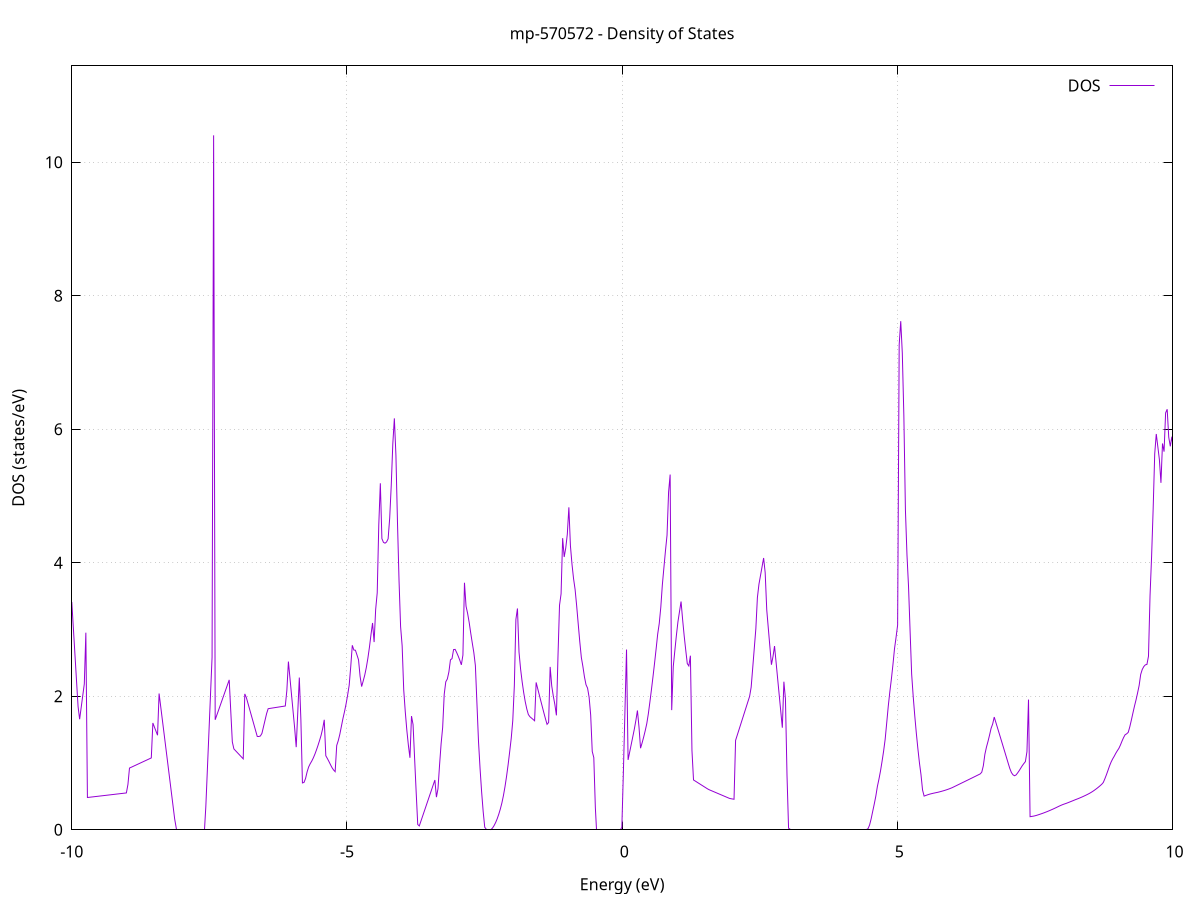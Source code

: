 set title 'mp-570572 - Density of States'
set xlabel 'Energy (eV)'
set ylabel 'DOS (states/eV)'
set grid
set xrange [-10:10]
set yrange [0:11.443]
set xzeroaxis lt -1
set terminal png size 800,600
set output 'mp-570572_dos_gnuplot.png'
plot '-' using 1:2 with lines title 'DOS'
-22.116300 0.000000
-22.088000 0.000000
-22.059700 0.000000
-22.031300 0.000000
-22.003000 0.000000
-21.974700 0.000000
-21.946400 0.000000
-21.918100 0.000000
-21.889800 0.000000
-21.861500 0.000000
-21.833200 0.000000
-21.804900 0.000000
-21.776500 0.000000
-21.748200 0.000000
-21.719900 0.000000
-21.691600 0.000000
-21.663300 0.000000
-21.635000 0.000000
-21.606700 0.000000
-21.578400 0.000000
-21.550100 0.000000
-21.521700 0.000000
-21.493400 0.000000
-21.465100 0.000000
-21.436800 0.000000
-21.408500 0.000000
-21.380200 0.000000
-21.351900 0.000000
-21.323600 0.000000
-21.295300 0.000000
-21.266900 0.000000
-21.238600 0.000000
-21.210300 0.000000
-21.182000 0.000000
-21.153700 0.000000
-21.125400 0.000000
-21.097100 0.000000
-21.068800 0.000000
-21.040500 0.000000
-21.012100 0.000000
-20.983800 0.000000
-20.955500 0.000000
-20.927200 0.000000
-20.898900 0.000000
-20.870600 0.000000
-20.842300 0.000000
-20.814000 0.000000
-20.785700 0.000000
-20.757400 0.000000
-20.729000 0.000000
-20.700700 0.000000
-20.672400 0.000000
-20.644100 0.000000
-20.615800 0.000000
-20.587500 0.000000
-20.559200 0.000000
-20.530900 0.000000
-20.502600 0.000000
-20.474200 0.000000
-20.445900 0.000000
-20.417600 0.000000
-20.389300 0.000000
-20.361000 0.000000
-20.332700 0.000000
-20.304400 0.000000
-20.276100 0.000000
-20.247800 0.000000
-20.219400 0.000000
-20.191100 0.000000
-20.162800 0.000000
-20.134500 0.000000
-20.106200 0.000000
-20.077900 0.000000
-20.049600 0.000000
-20.021300 0.000000
-19.993000 0.000000
-19.964600 0.000000
-19.936300 0.000000
-19.908000 0.000000
-19.879700 0.000000
-19.851400 0.000000
-19.823100 0.000000
-19.794800 0.000000
-19.766500 0.000000
-19.738200 0.000000
-19.709800 0.000000
-19.681500 0.000000
-19.653200 0.000000
-19.624900 0.000000
-19.596600 0.000000
-19.568300 0.000000
-19.540000 0.001600
-19.511700 0.195400
-19.483400 0.564500
-19.455000 1.101800
-19.426700 1.423000
-19.398400 1.622700
-19.370100 1.664200
-19.341800 1.473900
-19.313500 1.547800
-19.285200 1.621700
-19.256900 1.695500
-19.228600 1.742800
-19.200300 1.761600
-19.171900 1.749900
-19.143600 1.733700
-19.115300 1.742300
-19.087000 1.778400
-19.058700 1.835400
-19.030400 1.892400
-19.002100 1.949400
-18.973800 2.006400
-18.945500 2.063500
-18.917100 2.133300
-18.888800 2.278700
-18.860500 2.503000
-18.832200 2.813300
-18.803900 3.392400
-18.775600 4.191600
-18.747300 4.178200
-18.719000 3.483700
-18.690700 2.787700
-18.662300 2.151700
-18.634000 2.375200
-18.605700 3.442400
-18.577400 0.654500
-18.549100 0.000000
-18.520800 0.000000
-18.492500 0.000000
-18.464200 0.000000
-18.435900 0.000000
-18.407500 0.000000
-18.379200 0.000000
-18.350900 0.000000
-18.322600 0.000000
-18.294300 0.000000
-18.266000 0.000000
-18.237700 0.000000
-18.209400 0.000000
-18.181100 0.000000
-18.152700 0.000000
-18.124400 0.000000
-18.096100 0.000000
-18.067800 0.000000
-18.039500 0.000000
-18.011200 0.000000
-17.982900 0.000000
-17.954600 0.000000
-17.926300 0.000000
-17.897900 0.000000
-17.869600 0.000000
-17.841300 0.000000
-17.813000 0.000000
-17.784700 0.000000
-17.756400 0.000000
-17.728100 0.000000
-17.699800 0.000000
-17.671500 0.000000
-17.643200 0.000000
-17.614800 0.000000
-17.586500 5.373800
-17.558200 3.099500
-17.529900 1.470200
-17.501600 1.921000
-17.473300 2.371700
-17.445000 2.822400
-17.416700 3.272900
-17.388400 3.156600
-17.360000 2.180500
-17.331700 2.052900
-17.303400 1.925300
-17.275100 1.797700
-17.246800 1.670100
-17.218500 1.542600
-17.190200 1.415000
-17.161900 1.160400
-17.133600 1.076000
-17.105200 1.059500
-17.076900 1.043000
-17.048600 1.026400
-17.020300 1.009900
-16.992000 0.993400
-16.963700 0.976900
-16.935400 0.960300
-16.907100 0.943800
-16.878800 0.927300
-16.850400 0.910800
-16.822100 0.894300
-16.793800 0.877700
-16.765500 0.861200
-16.737200 0.844300
-16.708900 0.821500
-16.680600 0.791800
-16.652300 0.761300
-16.624000 0.730800
-16.595600 0.700400
-16.567300 0.669900
-16.539000 0.639400
-16.510700 0.609000
-16.482400 0.583700
-16.454100 0.572400
-16.425800 0.564200
-16.397500 0.555900
-16.369200 0.547600
-16.340800 0.539300
-16.312500 0.531100
-16.284200 0.522800
-16.255900 0.514500
-16.227600 0.506200
-16.199300 0.498000
-16.171000 0.489700
-16.142700 0.481400
-16.114400 0.473100
-16.086100 0.464900
-16.057700 0.456600
-16.029400 0.448300
-16.001100 0.440000
-15.972800 0.431700
-15.944500 0.423500
-15.916200 0.415200
-15.887900 0.395100
-15.859600 0.358600
-15.831300 0.342700
-15.802900 0.326900
-15.774600 0.311100
-15.746300 1.590900
-15.718000 1.725400
-15.689700 1.859900
-15.661400 1.994700
-15.633100 2.129600
-15.604800 2.264600
-15.576500 2.400200
-15.548100 2.557900
-15.519800 2.739100
-15.491500 2.923100
-15.463200 3.234000
-15.434900 3.456000
-15.406600 3.599900
-15.378300 3.743800
-15.350000 3.887700
-15.321700 4.031600
-15.293300 3.740100
-15.265000 3.273900
-15.236700 2.779600
-15.208400 2.842500
-15.180100 2.755600
-15.151800 2.490800
-15.123500 2.159100
-15.095200 1.827200
-15.066900 1.495100
-15.038500 2.255200
-15.010200 1.729500
-14.981900 0.365400
-14.953600 0.047300
-14.925300 0.102500
-14.897000 0.157700
-14.868700 0.212800
-14.840400 0.268000
-14.812100 0.323200
-14.783800 0.378400
-14.755400 0.433500
-14.727100 0.488700
-14.698800 0.543900
-14.670500 0.599100
-14.642200 0.654300
-14.613900 1.104800
-14.585600 1.449000
-14.557300 1.709700
-14.529000 1.970500
-14.500600 2.231400
-14.472300 2.553700
-14.444000 4.255900
-14.415700 5.022200
-14.387400 4.740000
-14.359100 4.512500
-14.330800 4.284900
-14.302500 4.057400
-14.274200 3.829800
-14.245800 3.602300
-14.217500 2.942000
-14.189200 2.770300
-14.160900 2.582600
-14.132600 2.375700
-14.104300 2.168800
-14.076000 1.961900
-14.047700 1.755100
-14.019400 1.548200
-13.991000 1.341400
-13.962700 0.000000
-13.934400 0.000000
-13.906100 0.000000
-13.877800 0.000000
-13.849500 0.000000
-13.821200 0.000000
-13.792900 0.000000
-13.764600 0.000000
-13.736200 0.000000
-13.707900 0.000000
-13.679600 0.000000
-13.651300 0.000000
-13.623000 0.000000
-13.594700 0.000000
-13.566400 0.000000
-13.538100 0.000000
-13.509800 0.000000
-13.481400 0.000000
-13.453100 0.000000
-13.424800 0.000000
-13.396500 0.000000
-13.368200 0.000000
-13.339900 0.000000
-13.311600 0.000000
-13.283300 0.000000
-13.255000 0.000000
-13.226700 0.000000
-13.198300 0.000000
-13.170000 0.000000
-13.141700 0.000000
-13.113400 0.000000
-13.085100 0.000000
-13.056800 0.000000
-13.028500 0.000000
-13.000200 0.000000
-12.971900 0.000000
-12.943500 0.000000
-12.915200 0.000000
-12.886900 0.000000
-12.858600 0.000000
-12.830300 0.000000
-12.802000 0.000000
-12.773700 0.000000
-12.745400 0.000000
-12.717100 0.000000
-12.688700 0.000000
-12.660400 0.000000
-12.632100 0.000000
-12.603800 0.000000
-12.575500 0.000000
-12.547200 0.000000
-12.518900 0.000000
-12.490600 0.000000
-12.462300 0.000000
-12.433900 0.000000
-12.405600 0.000000
-12.377300 0.000000
-12.349000 0.000000
-12.320700 0.000000
-12.292400 0.000000
-12.264100 0.000000
-12.235800 0.000000
-12.207500 0.000000
-12.179100 0.000000
-12.150800 0.000000
-12.122500 0.000000
-12.094200 0.000000
-12.065900 0.000000
-12.037600 0.000000
-12.009300 0.000000
-11.981000 0.000000
-11.952700 0.000000
-11.924300 0.000000
-11.896000 0.000000
-11.867700 0.000000
-11.839400 0.000000
-11.811100 0.000000
-11.782800 0.000000
-11.754500 0.000000
-11.726200 0.000000
-11.697900 0.000000
-11.669600 0.000000
-11.641200 0.000000
-11.612900 0.000000
-11.584600 0.000000
-11.556300 0.000000
-11.528000 0.000000
-11.499700 0.000000
-11.471400 0.000000
-11.443100 0.000000
-11.414800 0.000000
-11.386400 0.000000
-11.358100 0.025700
-11.329800 0.171200
-11.301500 0.350500
-11.273200 0.529900
-11.244900 0.709300
-11.216600 0.888700
-11.188300 1.068100
-11.160000 1.247500
-11.131600 1.164200
-11.103300 1.063000
-11.075000 1.115800
-11.046700 1.168600
-11.018400 1.221400
-10.990100 1.274200
-10.961800 1.327000
-10.933500 1.291100
-10.905200 1.154700
-10.876800 1.175000
-10.848500 1.195200
-10.820200 1.215500
-10.791900 1.236400
-10.763600 1.260000
-10.735300 1.284200
-10.707000 1.308300
-10.678700 1.332400
-10.650400 1.356600
-10.622000 1.380700
-10.593700 1.405200
-10.565400 1.432500
-10.537100 1.461400
-10.508800 1.490300
-10.480500 1.519200
-10.452200 1.548100
-10.423900 1.577000
-10.395600 1.605900
-10.367200 1.634800
-10.338900 1.663800
-10.310600 1.692700
-10.282300 1.721600
-10.254000 1.750500
-10.225700 1.844100
-10.197400 1.978800
-10.169100 2.100500
-10.140800 2.220700
-10.112500 2.339200
-10.084100 2.457600
-10.055800 2.576100
-10.027500 3.789900
-9.999200 3.401300
-9.970900 3.012700
-9.942600 2.624100
-9.914300 2.235400
-9.886000 1.846800
-9.857700 1.656000
-9.829300 1.832100
-9.801000 2.008300
-9.772700 2.184300
-9.744400 2.952800
-9.716100 0.483500
-9.687800 0.486200
-9.659500 0.489000
-9.631200 0.491700
-9.602900 0.494400
-9.574500 0.497200
-9.546200 0.499900
-9.517900 0.502600
-9.489600 0.505400
-9.461300 0.508100
-9.433000 0.510800
-9.404700 0.513600
-9.376400 0.516300
-9.348100 0.519000
-9.319700 0.521800
-9.291400 0.524500
-9.263100 0.527200
-9.234800 0.530000
-9.206500 0.532700
-9.178200 0.535500
-9.149900 0.538200
-9.121600 0.540900
-9.093300 0.543700
-9.064900 0.546400
-9.036600 0.549100
-9.008300 0.551900
-8.980000 0.678800
-8.951700 0.924300
-8.923400 0.935200
-8.895100 0.946000
-8.866800 0.956900
-8.838500 0.967700
-8.810100 0.978600
-8.781800 0.989500
-8.753500 1.000300
-8.725200 1.011200
-8.696900 1.022000
-8.668600 1.032900
-8.640300 1.043700
-8.612000 1.054600
-8.583700 1.065500
-8.555400 1.076300
-8.527000 1.599800
-8.498700 1.538600
-8.470400 1.477500
-8.442100 1.416300
-8.413800 2.041100
-8.385500 1.853200
-8.357200 1.665300
-8.328900 1.477400
-8.300600 1.289500
-8.272200 1.101500
-8.243900 0.913600
-8.215600 0.725600
-8.187300 0.537700
-8.159000 0.349700
-8.130700 0.161700
-8.102400 0.000000
-8.074100 0.000000
-8.045800 0.000000
-8.017400 0.000000
-7.989100 0.000000
-7.960800 0.000000
-7.932500 0.000000
-7.904200 0.000000
-7.875900 0.000000
-7.847600 0.000000
-7.819300 0.000000
-7.791000 0.000000
-7.762600 0.000000
-7.734300 0.000000
-7.706000 0.000000
-7.677700 0.000000
-7.649400 0.000000
-7.621100 0.000000
-7.592800 0.000000
-7.564500 0.348900
-7.536200 0.907400
-7.507800 1.466100
-7.479500 2.024900
-7.451200 2.583900
-7.422900 10.403000
-7.394600 1.647900
-7.366300 1.714200
-7.338000 1.780600
-7.309700 1.846900
-7.281400 1.913300
-7.253100 1.979700
-7.224700 2.046100
-7.196400 2.112500
-7.168100 2.178900
-7.139800 2.245300
-7.111500 1.778300
-7.083200 1.316500
-7.054900 1.211300
-7.026600 1.186500
-6.998300 1.161700
-6.969900 1.136900
-6.941600 1.112100
-6.913300 1.087200
-6.885000 1.062400
-6.856700 2.035300
-6.828400 1.981000
-6.800100 1.897600
-6.771800 1.814300
-6.743500 1.730900
-6.715100 1.647600
-6.686800 1.564300
-6.658500 1.481000
-6.630200 1.398000
-6.601900 1.397300
-6.573600 1.404500
-6.545300 1.443300
-6.517000 1.542300
-6.488700 1.641400
-6.460300 1.740500
-6.432000 1.813400
-6.403700 1.817600
-6.375400 1.821200
-6.347100 1.824900
-6.318800 1.828600
-6.290500 1.832300
-6.262200 1.836000
-6.233900 1.839600
-6.205500 1.843300
-6.177200 1.847000
-6.148900 1.850700
-6.120600 1.854400
-6.092300 2.087700
-6.064000 2.519400
-6.035700 2.270800
-6.007400 2.022100
-5.979100 1.773400
-5.950700 1.524700
-5.922400 1.237900
-5.894100 1.759100
-5.865800 2.279900
-5.837500 1.652000
-5.809200 0.701700
-5.780900 0.709000
-5.752600 0.767800
-5.724300 0.867500
-5.696000 0.941900
-5.667600 0.990000
-5.639300 1.029600
-5.611000 1.077200
-5.582700 1.132700
-5.554400 1.195900
-5.526100 1.264600
-5.497800 1.338500
-5.469500 1.417400
-5.441200 1.517000
-5.412800 1.647300
-5.384500 1.109200
-5.356200 1.067600
-5.327900 1.022900
-5.299600 0.975100
-5.271300 0.930200
-5.243000 0.895400
-5.214700 0.870600
-5.186400 1.263000
-5.158000 1.335400
-5.129700 1.430700
-5.101400 1.549200
-5.073100 1.666900
-5.044800 1.768900
-5.016500 1.884300
-4.988200 2.016300
-4.959900 2.164800
-4.931600 2.443100
-4.903200 2.763500
-4.874900 2.692600
-4.846600 2.689200
-4.818300 2.619200
-4.790000 2.545800
-4.761700 2.299200
-4.733400 2.145100
-4.705100 2.228600
-4.676800 2.317200
-4.648400 2.430400
-4.620100 2.569400
-4.591800 2.734000
-4.563500 2.924300
-4.535200 3.097700
-4.506900 2.811800
-4.478600 3.300800
-4.450300 3.550300
-4.422000 4.566000
-4.393600 5.190800
-4.365300 4.360900
-4.337000 4.305600
-4.308700 4.293200
-4.280400 4.311200
-4.252100 4.359100
-4.223800 4.667600
-4.195500 5.156100
-4.167200 5.779700
-4.138900 6.162500
-4.110500 5.611100
-4.082200 4.604700
-4.053900 3.730200
-4.025600 3.042500
-3.997300 2.755700
-3.969000 2.097900
-3.940700 1.769000
-3.912400 1.491900
-3.884100 1.266400
-3.855700 1.078300
-3.827400 1.702800
-3.799100 1.576400
-3.770800 1.066300
-3.742500 0.560800
-3.714200 0.078700
-3.685900 0.057400
-3.657600 0.126200
-3.629300 0.195000
-3.600900 0.263700
-3.572600 0.332500
-3.544300 0.401300
-3.516000 0.470100
-3.487700 0.538800
-3.459400 0.607600
-3.431100 0.676400
-3.402800 0.745100
-3.374500 0.488700
-3.346100 0.615900
-3.317800 0.968300
-3.289500 1.288600
-3.261200 1.532400
-3.232900 2.029800
-3.204600 2.216200
-3.176300 2.259000
-3.148000 2.364100
-3.119700 2.545500
-3.091300 2.563800
-3.063000 2.699300
-3.034700 2.702300
-3.006400 2.654300
-2.978100 2.600100
-2.949800 2.539800
-2.921500 2.470500
-2.893200 2.616800
-2.864900 3.700100
-2.836500 3.349400
-2.808200 3.242300
-2.779900 3.108600
-2.751600 2.948300
-2.723300 2.798600
-2.695000 2.654700
-2.666700 2.460400
-2.638400 1.892800
-2.610100 1.324300
-2.581800 0.919500
-2.553400 0.568800
-2.525100 0.272300
-2.496800 0.037700
-2.468500 0.000000
-2.440200 0.000000
-2.411900 0.000000
-2.383600 0.002900
-2.355300 0.026200
-2.327000 0.062300
-2.298600 0.108700
-2.270300 0.165300
-2.242000 0.232200
-2.213700 0.309800
-2.185400 0.400700
-2.157100 0.512100
-2.128800 0.644700
-2.100500 0.798400
-2.072200 0.973200
-2.043800 1.167100
-2.015500 1.368700
-1.987200 1.636500
-1.958900 2.157300
-1.930600 3.150100
-1.902300 3.315000
-1.874000 2.663100
-1.845700 2.411000
-1.817400 2.219600
-1.789000 2.055400
-1.760700 1.918500
-1.732400 1.808800
-1.704100 1.726300
-1.675800 1.693500
-1.647500 1.673600
-1.619200 1.653500
-1.590900 1.633000
-1.562600 2.207300
-1.534200 2.114100
-1.505900 2.021600
-1.477600 1.929900
-1.449300 1.838800
-1.421000 1.748500
-1.392700 1.660900
-1.364400 1.579600
-1.336100 1.607100
-1.307800 2.439700
-1.279500 2.155000
-1.251100 2.003300
-1.222800 1.877500
-1.194500 1.714000
-1.166200 2.590800
-1.137900 3.363100
-1.109600 3.534200
-1.081300 4.368600
-1.053000 4.086500
-1.024700 4.221500
-0.996300 4.426500
-0.968000 4.830200
-0.939700 4.254200
-0.911400 3.978700
-0.883100 3.763100
-0.854800 3.599200
-0.826500 3.355400
-0.798200 3.084000
-0.769900 2.818500
-0.741500 2.581400
-0.713200 2.446400
-0.684900 2.290100
-0.656600 2.172900
-0.628300 2.121900
-0.600000 1.984700
-0.571700 1.718500
-0.543400 1.173900
-0.515100 1.081000
-0.486700 0.329600
-0.458400 0.000000
-0.430100 0.000000
-0.401800 0.000000
-0.373500 0.000000
-0.345200 0.000000
-0.316900 0.000000
-0.288600 0.000000
-0.260300 0.000000
-0.231900 0.000000
-0.203600 0.000000
-0.175300 0.000000
-0.147000 0.000000
-0.118700 0.000000
-0.090400 0.000000
-0.062100 0.000000
-0.033800 0.000000
-0.005500 0.034900
0.022900 0.878000
0.051200 1.788900
0.079500 2.700200
0.107800 1.046600
0.136100 1.161300
0.164400 1.276000
0.192700 1.390800
0.221000 1.506100
0.249300 1.636800
0.277600 1.786800
0.306000 1.540900
0.334300 1.222000
0.362600 1.301100
0.390900 1.388300
0.419200 1.484300
0.447500 1.589600
0.475800 1.736500
0.504100 1.913900
0.532400 2.100300
0.560800 2.294600
0.589100 2.497200
0.617400 2.709300
0.645700 2.930600
0.674000 3.089300
0.702300 3.333400
0.730600 3.670100
0.758900 3.926700
0.787200 4.178600
0.815600 4.412700
0.843900 5.058400
0.872200 5.321200
0.900500 1.792300
0.928800 2.446000
0.957100 2.679500
0.985400 2.909900
1.013700 3.114700
1.042000 3.268000
1.070400 3.419200
1.098700 3.149900
1.127000 2.907100
1.155300 2.692600
1.183600 2.489400
1.211900 2.454000
1.240200 2.607500
1.268500 1.188600
1.296800 0.746300
1.325200 0.731400
1.353500 0.716600
1.381800 0.701700
1.410100 0.686900
1.438400 0.672000
1.466700 0.657200
1.495000 0.642400
1.523300 0.627600
1.551600 0.612800
1.580000 0.600200
1.608300 0.590200
1.636600 0.580300
1.664900 0.570400
1.693200 0.560400
1.721500 0.550500
1.749800 0.540500
1.778100 0.530600
1.806400 0.520700
1.834700 0.510700
1.863100 0.500800
1.891400 0.490800
1.919700 0.480900
1.948000 0.470900
1.976300 0.465300
2.004600 0.461200
2.032900 0.457100
2.061200 1.339000
2.089500 1.412300
2.117900 1.485600
2.146200 1.558900
2.174500 1.632200
2.202800 1.705500
2.231100 1.778800
2.259400 1.852100
2.287700 1.925400
2.316000 1.998700
2.344300 2.135800
2.372700 2.427400
2.401000 2.719100
2.429300 3.010800
2.457600 3.478800
2.485900 3.678800
2.514200 3.809500
2.542500 3.940200
2.570800 4.070800
2.599100 3.850500
2.627500 3.292800
2.655800 3.019300
2.684100 2.745800
2.712400 2.472300
2.740700 2.593800
2.769000 2.751800
2.797300 2.507200
2.825600 2.262600
2.853900 2.018000
2.882300 1.773400
2.910600 1.528800
2.938900 2.217800
2.967200 1.959900
2.995500 0.816400
3.023800 0.024300
3.052100 0.000000
3.080400 0.000000
3.108700 0.000000
3.137100 0.000000
3.165400 0.000000
3.193700 0.000000
3.222000 0.000000
3.250300 0.000000
3.278600 0.000000
3.306900 0.000000
3.335200 0.000000
3.363500 0.000000
3.391800 0.000000
3.420200 0.000000
3.448500 0.000000
3.476800 0.000000
3.505100 0.000000
3.533400 0.000000
3.561700 0.000000
3.590000 0.000000
3.618300 0.000000
3.646600 0.000000
3.675000 0.000000
3.703300 0.000000
3.731600 0.000000
3.759900 0.000000
3.788200 0.000000
3.816500 0.000000
3.844800 0.000000
3.873100 0.000000
3.901400 0.000000
3.929800 0.000000
3.958100 0.000000
3.986400 0.000000
4.014700 0.000000
4.043000 0.000000
4.071300 0.000000
4.099600 0.000000
4.127900 0.000000
4.156200 0.000000
4.184600 0.000000
4.212900 0.000000
4.241200 0.000000
4.269500 0.000000
4.297800 0.000000
4.326100 0.000000
4.354400 0.000000
4.382700 0.000000
4.411000 0.000000
4.439400 0.000000
4.467700 0.016500
4.496000 0.071000
4.524300 0.163500
4.552600 0.275400
4.580900 0.385300
4.609200 0.502900
4.637500 0.648100
4.665800 0.757300
4.694100 0.879600
4.722500 1.024000
4.750800 1.178100
4.779100 1.355600
4.807400 1.602400
4.835700 1.852400
4.864000 2.068400
4.892300 2.259100
4.920600 2.474900
4.948900 2.712700
4.977300 2.883400
5.005600 3.067600
5.033900 7.266300
5.062200 7.618600
5.090500 7.142100
5.118800 6.200500
5.147100 4.794300
5.175400 4.118800
5.203700 3.643100
5.232100 2.977400
5.260400 2.332000
5.288700 1.996300
5.317000 1.707300
5.345300 1.447700
5.373600 1.214200
5.401900 1.003200
5.430200 0.824800
5.458500 0.595600
5.486900 0.504700
5.515200 0.513300
5.543500 0.521800
5.571800 0.529700
5.600100 0.536400
5.628400 0.542200
5.656700 0.547700
5.685000 0.552800
5.713300 0.557600
5.741700 0.562700
5.770000 0.568700
5.798300 0.575000
5.826600 0.581600
5.854900 0.588500
5.883200 0.595900
5.911500 0.603700
5.939800 0.612100
5.968100 0.621200
5.996500 0.630800
6.024800 0.642100
6.053100 0.653400
6.081400 0.664800
6.109700 0.676300
6.138000 0.687700
6.166300 0.699100
6.194600 0.710500
6.222900 0.721900
6.251200 0.733400
6.279600 0.744800
6.307900 0.756300
6.336200 0.767700
6.364500 0.779200
6.392800 0.790700
6.421100 0.802200
6.449400 0.813700
6.477700 0.825200
6.506000 0.836700
6.534400 0.862800
6.562700 0.958000
6.591000 1.130300
6.619300 1.236800
6.647600 1.323500
6.675900 1.418500
6.704200 1.520700
6.732500 1.584400
6.760800 1.688300
6.789200 1.611600
6.817500 1.534800
6.845800 1.457900
6.874100 1.380900
6.902400 1.303700
6.930700 1.226500
6.959000 1.149100
6.987300 1.071600
7.015600 0.994000
7.044000 0.918100
7.072300 0.858200
7.100600 0.824200
7.128900 0.809300
7.157200 0.821000
7.185500 0.851200
7.213800 0.885000
7.242100 0.922500
7.270400 0.959800
7.298800 0.991800
7.327100 1.021200
7.355400 1.169300
7.383700 1.950300
7.412000 0.196000
7.440300 0.199900
7.468600 0.203600
7.496900 0.208600
7.525200 0.214900
7.553600 0.222200
7.581900 0.229800
7.610200 0.237800
7.638500 0.246000
7.666800 0.254600
7.695100 0.263600
7.723400 0.272800
7.751700 0.282400
7.780000 0.292400
7.808300 0.302600
7.836700 0.313100
7.865000 0.323900
7.893300 0.335000
7.921600 0.346400
7.949900 0.357600
7.978200 0.368000
8.006500 0.377500
8.034800 0.386100
8.063100 0.393900
8.091500 0.402800
8.119800 0.412000
8.148100 0.421400
8.176400 0.430800
8.204700 0.440300
8.233000 0.449900
8.261300 0.458800
8.289600 0.468000
8.317900 0.477700
8.346300 0.487700
8.374600 0.498100
8.402900 0.509000
8.431200 0.520100
8.459500 0.531700
8.487800 0.543900
8.516100 0.557300
8.544400 0.571800
8.572700 0.587500
8.601100 0.604400
8.629400 0.622200
8.657700 0.640900
8.686000 0.660700
8.714300 0.681400
8.742600 0.708600
8.770900 0.763700
8.799200 0.823900
8.827500 0.889100
8.855900 0.956400
8.884200 1.014100
8.912500 1.061200
8.940800 1.100700
8.969100 1.145300
8.997400 1.184100
9.025700 1.219400
9.054000 1.269200
9.082300 1.327500
9.110700 1.380600
9.139000 1.423500
9.167300 1.437200
9.195600 1.459200
9.223900 1.541400
9.252200 1.641600
9.280500 1.747300
9.308800 1.850600
9.337100 1.944500
9.365400 2.049100
9.393800 2.161600
9.422100 2.327000
9.450400 2.401500
9.478700 2.445300
9.507000 2.470800
9.535300 2.476500
9.563600 2.599500
9.591900 3.506200
9.620200 4.093600
9.648600 4.807400
9.676900 5.631400
9.705200 5.928900
9.733500 5.738200
9.761800 5.545700
9.790100 5.197100
9.818400 5.786600
9.846700 5.664500
9.875000 6.244800
9.903400 6.299300
9.931700 5.880900
9.960000 5.744100
9.988300 5.889000
10.016600 5.687800
10.044900 5.460000
10.073200 5.016100
10.101500 4.443100
10.129800 3.237100
10.158200 2.883200
10.186500 2.921400
10.214800 3.141800
10.243100 2.341900
10.271400 2.142100
10.299700 2.042700
10.328000 1.975300
10.356300 1.985900
10.384600 2.005300
10.413000 2.028200
10.441300 2.054300
10.469600 2.083500
10.497900 2.115700
10.526200 2.149600
10.554500 2.187300
10.582800 2.233600
10.611100 2.288700
10.639400 2.352600
10.667700 2.425400
10.696100 2.507000
10.724400 2.607100
10.752700 2.718700
10.781000 3.002000
10.809300 3.233700
10.837600 3.012900
10.865900 2.777800
10.894200 2.543200
10.922500 2.320900
10.950900 2.109300
10.979200 2.101300
11.007500 2.162600
11.035800 2.861600
11.064100 2.494400
11.092400 2.336300
11.120700 2.462400
11.149000 2.425600
11.177300 2.235100
11.205700 2.132000
11.234000 2.232400
11.262300 2.064200
11.290600 2.061700
11.318900 2.155000
11.347200 2.253400
11.375500 2.356200
11.403800 2.462900
11.432100 2.553500
11.460500 2.678500
11.488800 2.400500
11.517100 2.389500
11.545400 2.389900
11.573700 2.400500
11.602000 2.409600
11.630300 2.414400
11.658600 2.366500
11.686900 1.931700
11.715300 1.885400
11.743600 1.913100
11.771900 1.956900
11.800200 2.014800
11.828500 2.086400
11.856800 2.165300
11.885100 2.181400
11.913400 2.190500
11.941700 2.055900
11.970100 1.995500
11.998400 1.957400
12.026700 2.019500
12.055000 1.914100
12.083300 1.855100
12.111600 1.858200
12.139900 1.830300
12.168200 1.863600
12.196500 1.803200
12.224800 1.841700
12.253200 1.907500
12.281500 1.973600
12.309800 2.025000
12.338100 2.063700
12.366400 2.084500
12.394700 2.067700
12.423000 2.058800
12.451300 2.116100
12.479600 2.154700
12.508000 2.489200
12.536300 2.058400
12.564600 1.971000
12.592900 1.865000
12.621200 1.888600
12.649500 1.958100
12.677800 2.009500
12.706100 2.028800
12.734400 2.083700
12.762800 2.129900
12.791100 2.197200
12.819400 2.295600
12.847700 2.417200
12.876000 2.560800
12.904300 2.587200
12.932600 2.785300
12.960900 2.842700
12.989200 2.868100
13.017600 2.925400
13.045900 3.599800
13.074200 2.301400
13.102500 1.836100
13.130800 1.653800
13.159100 1.780200
13.187400 1.846700
13.215700 1.793700
13.244000 1.670900
13.272400 1.572900
13.300700 1.605400
13.329000 1.640700
13.357300 1.676100
13.385600 1.708900
13.413900 1.736200
13.442200 1.757800
13.470500 1.773800
13.498800 1.785600
13.527200 1.797200
13.555500 1.799000
13.583800 1.754100
13.612100 1.648300
13.640400 1.598100
13.668700 1.559900
13.697000 1.522700
13.725300 1.488000
13.753600 1.456200
13.781900 1.441700
13.810300 1.453800
13.838600 1.475800
13.866900 1.507500
13.895200 1.551000
13.923500 1.645500
13.951800 1.714300
13.980100 1.757200
14.008400 1.722400
14.036700 1.757000
14.065100 1.829900
14.093400 1.933100
14.121700 2.015500
14.150000 2.093200
14.178300 2.164600
14.206600 2.223900
14.234900 2.324400
14.263200 2.535500
14.291500 2.773800
14.319900 3.071800
14.348200 3.429600
14.376500 3.613500
14.404800 3.686400
14.433100 3.750500
14.461400 3.973400
14.489700 3.934200
14.518000 6.254900
14.546300 2.739000
14.574700 2.744700
14.603000 3.159100
14.631300 3.754500
14.659600 4.509300
14.687900 5.442100
14.716200 6.479800
14.744500 7.497400
14.772800 7.161900
14.801100 6.267400
14.829500 5.334800
14.857800 3.904600
14.886100 2.785000
14.914400 2.184500
14.942700 2.242800
14.971000 2.458600
14.999300 2.895800
15.027600 3.640900
15.055900 4.392400
15.084300 5.032800
15.112600 5.034700
15.140900 5.406300
15.169200 6.259400
15.197500 3.932300
15.225800 2.632800
15.254100 2.386000
15.282400 2.122100
15.310700 1.754300
15.339000 1.446200
15.367400 1.200500
15.395700 1.065300
15.424000 0.980900
15.452300 0.913700
15.480600 0.856000
15.508900 0.756500
15.537200 0.685800
15.565500 0.724000
15.593800 1.311300
15.622200 3.379800
15.650500 2.505300
15.678800 2.524200
15.707100 2.757100
15.735400 3.228600
15.763700 3.932700
15.792000 5.970800
15.820300 6.028500
15.848600 5.607600
15.877000 4.565500
15.905300 3.653000
15.933600 3.236500
15.961900 2.985800
15.990200 2.721100
16.018500 2.530600
16.046800 2.315800
16.075100 2.076600
16.103400 1.853100
16.131800 1.570800
16.160100 1.340400
16.188400 1.172600
16.216700 1.036300
16.245000 0.907800
16.273300 0.784000
16.301600 0.755000
16.329900 1.123300
16.358200 1.493200
16.386600 1.628300
16.414900 1.847100
16.443200 2.108700
16.471500 2.386900
16.499800 3.169100
16.528100 6.367800
16.556400 5.749800
16.584700 5.055700
16.613000 4.703800
16.641300 3.644100
16.669700 2.977800
16.698000 2.466800
16.726300 2.167500
16.754600 2.056000
16.782900 2.084600
16.811200 2.056300
16.839500 2.323000
16.867800 2.677400
16.896100 3.015000
16.924500 3.111800
16.952800 3.207800
16.981100 3.323800
17.009400 3.424000
17.037700 3.506100
17.066000 3.554100
17.094300 3.554700
17.122600 3.476700
17.150900 3.361600
17.179300 3.316700
17.207600 3.270100
17.235900 3.217500
17.264200 3.151400
17.292500 3.070900
17.320800 2.970300
17.349100 2.873700
17.377400 2.667500
17.405700 2.521700
17.434100 2.422800
17.462400 2.336000
17.490700 2.263700
17.519000 2.236700
17.547300 2.215700
17.575600 2.221800
17.603900 2.257100
17.632200 2.209400
17.660500 2.050200
17.688900 1.937200
17.717200 1.908400
17.745500 1.935800
17.773800 1.992100
17.802100 1.987000
17.830400 1.946500
17.858700 1.944400
17.887000 1.990600
17.915300 2.065600
17.943700 2.277700
17.972000 2.547500
18.000300 2.417200
18.028600 2.277100
18.056900 2.168300
18.085200 2.055400
18.113500 1.967700
18.141800 1.933000
18.170100 1.928500
18.198400 1.955800
18.226800 2.013600
18.255100 2.094900
18.283400 2.171400
18.311700 2.239400
18.340000 2.322100
18.368300 2.601700
18.396600 2.712200
18.424900 2.714100
18.453200 2.706400
18.481600 2.734600
18.509900 2.812100
18.538200 2.907700
18.566500 2.865100
18.594800 2.702500
18.623100 2.665700
18.651400 2.638100
18.679700 2.645100
18.708000 2.649600
18.736400 2.657200
18.764700 2.693500
18.793000 2.732900
18.821300 2.775300
18.849600 2.819000
18.877900 2.913400
18.906200 2.847000
18.934500 2.782600
18.962800 2.722500
18.991200 2.667200
19.019500 2.666300
19.047800 2.728900
19.076100 2.856000
19.104400 2.986000
19.132700 3.059900
19.161000 3.003400
19.189300 2.717500
19.217600 2.431000
19.246000 2.327300
19.274300 2.224400
19.302600 2.123200
19.330900 2.030600
19.359200 1.946200
19.387500 1.868900
19.415800 1.824900
19.444100 1.825500
19.472400 1.819300
19.500800 1.810000
19.529100 1.799100
19.557400 1.791700
19.585700 1.785200
19.614000 1.774600
19.642300 1.759900
19.670600 1.762200
19.698900 1.791300
19.727200 1.816200
19.755500 1.836900
19.783900 1.852600
19.812200 1.862500
19.840500 1.866000
19.868800 1.862800
19.897100 1.856500
19.925400 1.849200
19.953700 1.841600
19.982000 1.838100
20.010300 1.836400
20.038700 1.835000
20.067000 1.846800
20.095300 1.813100
20.123600 1.752300
20.151900 1.744600
20.180200 1.812000
20.208500 1.927700
20.236800 2.005800
20.265100 2.147700
20.293500 2.075100
20.321800 1.985100
20.350100 1.998000
20.378400 2.281400
20.406700 2.358000
20.435000 2.313200
20.463300 2.212000
20.491600 2.413000
20.519900 2.569400
20.548300 2.643300
20.576600 2.613200
20.604900 2.572800
20.633200 2.536800
20.661500 2.502700
20.689800 2.753800
20.718100 2.888300
20.746400 2.986200
20.774700 3.238200
20.803100 3.249100
20.831400 3.112800
20.859700 2.931600
20.888000 2.834000
20.916300 2.725500
20.944600 2.574100
20.972900 2.366100
21.001200 2.089300
21.029500 1.943600
21.057900 1.868300
21.086200 1.857400
21.114500 1.870800
21.142800 1.889800
21.171100 1.907600
21.199400 1.923800
21.227700 1.948400
21.256000 1.996000
21.284300 2.137700
21.312600 2.564900
21.341000 2.428500
21.369300 2.334500
21.397600 2.099000
21.425900 1.831400
21.454200 1.643700
21.482500 1.666200
21.510800 1.700500
21.539100 1.753700
21.567400 1.817200
21.595800 1.882900
21.624100 2.024000
21.652400 2.623500
21.680700 2.578800
21.709000 2.487100
21.737300 2.513400
21.765600 2.483700
21.793900 2.401300
21.822200 2.268200
21.850600 2.198500
21.878900 2.247900
21.907200 2.310400
21.935500 2.375900
21.963800 2.458500
21.992100 2.574000
22.020400 2.668000
22.048700 2.740500
22.077000 2.782600
22.105400 2.897900
22.133700 2.999800
22.162000 3.164700
22.190300 3.500600
22.218600 3.408700
22.246900 3.755100
22.275200 3.964500
22.303500 4.042900
22.331800 3.986200
22.360200 3.891000
22.388500 3.834000
22.416800 4.090200
22.445100 3.342200
22.473400 3.181700
22.501700 3.355300
22.530000 4.208100
22.558300 4.233300
22.586600 4.338600
22.615000 4.432800
22.643300 4.534400
22.671600 4.535700
22.699900 4.279500
22.728200 3.770600
22.756500 2.979900
22.784800 2.796700
22.813100 2.695500
22.841400 2.609700
22.869700 2.397400
22.898100 2.179100
22.926400 2.026200
22.954700 1.921800
22.983000 1.825400
23.011300 1.693800
23.039600 1.934700
23.067900 3.302100
23.096200 3.547000
23.124500 3.848900
23.152900 4.109900
23.181200 4.410500
23.209500 5.098500
23.237800 5.030000
23.266100 4.820600
23.294400 4.616700
23.322700 4.568900
23.351000 4.496400
23.379300 4.148700
23.407700 3.709700
23.436000 3.312400
23.464300 2.958800
23.492600 2.719000
23.520900 2.549100
23.549200 2.392300
23.577500 2.288100
23.605800 2.377300
23.634100 3.017600
23.662500 3.225900
23.690800 2.884900
23.719100 2.641500
23.747400 2.520000
23.775700 2.499800
23.804000 3.002600
23.832300 3.237000
23.860600 3.611300
23.888900 3.857900
23.917300 4.212900
23.945600 4.180100
23.973900 4.227500
24.002200 4.213700
24.030500 4.314700
24.058800 3.943500
24.087100 3.654200
24.115400 3.318600
24.143700 2.937400
24.172000 2.718900
24.200400 2.603600
24.228700 2.568000
24.257000 2.583300
24.285300 2.613400
24.313600 2.631300
24.341900 2.636000
24.370200 2.626400
24.398500 2.561000
24.426800 2.444000
24.455200 2.175500
24.483500 1.905400
24.511800 1.849300
24.540100 1.787200
24.568400 1.724100
24.596700 1.677300
24.625000 1.660600
24.653300 1.695600
24.681600 1.728500
24.710000 1.758400
24.738300 1.810700
24.766600 2.031300
24.794900 2.230900
24.823200 2.412100
24.851500 2.558500
24.879800 2.684800
24.908100 2.770600
24.936400 2.823700
24.964800 3.413800
24.993100 3.521400
25.021400 3.277200
25.049700 3.075100
25.078000 3.041400
25.106300 3.181400
25.134600 3.352300
25.162900 3.477000
25.191200 3.638000
25.219600 3.891900
25.247900 4.313400
25.276200 4.563100
25.304500 4.613000
25.332800 4.903300
25.361100 4.793700
25.389400 4.725400
25.417700 4.396300
25.446000 3.812700
25.474400 3.286000
25.502700 2.907500
25.531000 2.747500
25.559300 2.788300
25.587600 2.756900
25.615900 2.668500
25.644200 2.559000
25.672500 2.437100
25.700800 2.321100
25.729100 2.244100
25.757500 2.138000
25.785800 2.222600
25.814100 2.319400
25.842400 2.466800
25.870700 2.618000
25.899000 2.809000
25.927300 2.962800
25.955600 3.062800
25.983900 3.150400
26.012300 3.222500
26.040600 3.211100
26.068900 3.196300
26.097200 3.190400
26.125500 3.179600
26.153800 2.918100
26.182100 2.776900
26.210400 2.771900
26.238700 2.702200
26.267100 2.501100
26.295400 2.082200
26.323700 1.984000
26.352000 1.976100
26.380300 1.968400
26.408600 1.979600
26.436900 2.017000
26.465200 2.090600
26.493500 2.202100
26.521900 2.325400
26.550200 2.292100
26.578500 3.468600
26.606800 3.738600
26.635100 3.725100
26.663400 3.638400
26.691700 3.371200
26.720000 3.340600
26.748300 3.386000
26.776700 3.232700
26.805000 2.553800
26.833300 2.254500
26.861600 2.222100
26.889900 2.483600
26.918200 2.579300
26.946500 2.568300
26.974800 2.401700
27.003100 2.283500
27.031500 2.289700
27.059800 2.362100
27.088100 2.737100
27.116400 3.152900
27.144700 4.436000
27.173000 4.111400
27.201300 4.324100
27.229600 4.461600
27.257900 4.482300
27.286200 4.543200
27.314600 4.498800
27.342900 4.350700
27.371200 4.792800
27.399500 2.982000
27.427800 2.349700
27.456100 2.277600
27.484400 2.417000
27.512700 2.557700
27.541000 2.692700
27.569400 2.821000
27.597700 2.868100
27.626000 3.141600
27.654300 3.562800
27.682600 3.929600
27.710900 3.406300
27.739200 3.432800
27.767500 3.710800
27.795800 5.256800
27.824200 4.876600
27.852500 4.920500
27.880800 3.254500
27.909100 3.141700
27.937400 3.009900
27.965700 2.871100
27.994000 2.742600
28.022300 2.910000
28.050600 2.587400
28.079000 2.899000
28.107300 2.904800
28.135600 2.918200
28.163900 2.942200
28.192200 2.977900
28.220500 3.014800
28.248800 3.068700
28.277100 3.058100
28.305400 3.077300
28.333800 3.146900
28.362100 3.210000
28.390400 3.267300
28.418700 3.357500
28.447000 3.492400
28.475300 3.636300
28.503600 3.859600
28.531900 3.920600
28.560200 3.628300
28.588600 3.708300
28.616900 3.595400
28.645200 3.688200
28.673500 3.753000
28.701800 3.775300
28.730100 3.773400
28.758400 3.804700
28.786700 3.904100
28.815000 4.072100
28.843300 3.805800
28.871700 3.450800
28.900000 3.352100
28.928300 3.336500
28.956600 3.587900
28.984900 4.065700
29.013200 4.522800
29.041500 5.109600
29.069800 5.521200
29.098100 5.543100
29.126500 3.965900
29.154800 3.331700
29.183100 2.722900
29.211400 2.190100
29.239700 1.854800
29.268000 1.618600
29.296300 1.425900
29.324600 1.243200
29.352900 1.070800
29.381300 0.985200
29.409600 0.952400
29.437900 0.950500
29.466200 0.994900
29.494500 1.071700
29.522800 1.158200
29.551100 1.250100
29.579400 1.359300
29.607700 1.488100
29.636100 1.636300
29.664400 1.803900
29.692700 1.994300
29.721000 2.641700
29.749300 3.215700
29.777600 3.004700
29.805900 2.818400
29.834200 2.956000
29.862500 3.254200
29.890900 3.695100
29.919200 4.364900
29.947500 5.093100
29.975800 4.688500
30.004100 3.840400
30.032400 3.182800
30.060700 2.686100
30.089000 2.333400
30.117300 2.196400
30.145600 2.089300
30.174000 1.988700
30.202300 1.886100
30.230600 1.771600
30.258900 1.634500
30.287200 1.813900
30.315500 1.659300
30.343800 1.411700
30.372100 1.258200
30.400400 1.105100
30.428800 0.964900
30.457100 0.839300
30.485400 0.728100
30.513700 0.631400
30.542000 0.549800
30.570300 0.489300
30.598600 0.449700
30.626900 0.423400
30.655200 0.402600
30.683600 0.384300
30.711900 0.368200
30.740200 0.357400
30.768500 0.349500
30.796800 0.341700
30.825100 0.333900
30.853400 0.326100
30.881700 0.318400
30.910000 0.310700
30.938400 0.303000
30.966700 0.295400
30.995000 0.287700
31.023300 0.280200
31.051600 0.272600
31.079900 0.265100
31.108200 0.257600
31.136500 0.250100
31.164800 0.242700
31.193200 0.235700
31.221500 0.230300
31.249800 0.226900
31.278100 0.225200
31.306400 0.225400
31.334700 0.227400
31.363000 0.231200
31.391300 0.236800
31.419600 0.487600
31.448000 0.318000
31.476300 0.279600
31.504600 0.243900
31.532900 0.210800
31.561200 0.180300
31.589500 0.152500
31.617800 0.127300
31.646100 0.104800
31.674400 0.084900
31.702700 0.067600
31.731100 0.053000
31.759400 0.040800
31.787700 0.030200
31.816000 0.021100
31.844300 0.013600
31.872600 0.007600
31.900900 0.003100
31.929200 0.000100
31.957500 0.000000
31.985900 0.000000
32.014200 0.000000
32.042500 0.000000
32.070800 0.000000
32.099100 0.000000
32.127400 0.000000
32.155700 0.000000
32.184000 0.000000
32.212300 0.000000
32.240700 0.000000
32.269000 0.000000
32.297300 0.000000
32.325600 0.000000
32.353900 0.000000
32.382200 0.000000
32.410500 0.000000
32.438800 0.000000
32.467100 0.000000
32.495500 0.000000
32.523800 0.000000
32.552100 0.000000
32.580400 0.000000
32.608700 0.000000
32.637000 0.000000
32.665300 0.000000
32.693600 0.000000
32.721900 0.000000
32.750300 0.000000
32.778600 0.000000
32.806900 0.000000
32.835200 0.000000
32.863500 0.000000
32.891800 0.000000
32.920100 0.000000
32.948400 0.000000
32.976700 0.000000
33.005100 0.000000
33.033400 0.000000
33.061700 0.000000
33.090000 0.000000
33.118300 0.000000
33.146600 0.000000
33.174900 0.000000
33.203200 0.000000
33.231500 0.000000
33.259800 0.000000
33.288200 0.000000
33.316500 0.000000
33.344800 0.000000
33.373100 0.000000
33.401400 0.000000
33.429700 0.000000
33.458000 0.000000
33.486300 0.000000
33.514600 0.000000
33.543000 0.000000
33.571300 0.000000
33.599600 0.000000
33.627900 0.000000
33.656200 0.000000
33.684500 0.000000
33.712800 0.000000
33.741100 0.000000
33.769400 0.000000
33.797800 0.000000
33.826100 0.000000
33.854400 0.000000
33.882700 0.000000
33.911000 0.000000
33.939300 0.000000
33.967600 0.000000
33.995900 0.000000
34.024200 0.000000
34.052600 0.000000
34.080900 0.000000
34.109200 0.000000
34.137500 0.000000
34.165800 0.000000
34.194100 0.000000
34.222400 0.000000
34.250700 0.000000
34.279000 0.000000
34.307400 0.000000
34.335700 0.000000
34.364000 0.000000
34.392300 0.000000
34.420600 0.000000
34.448900 0.000000
34.477200 0.000000
34.505500 0.000000
e
